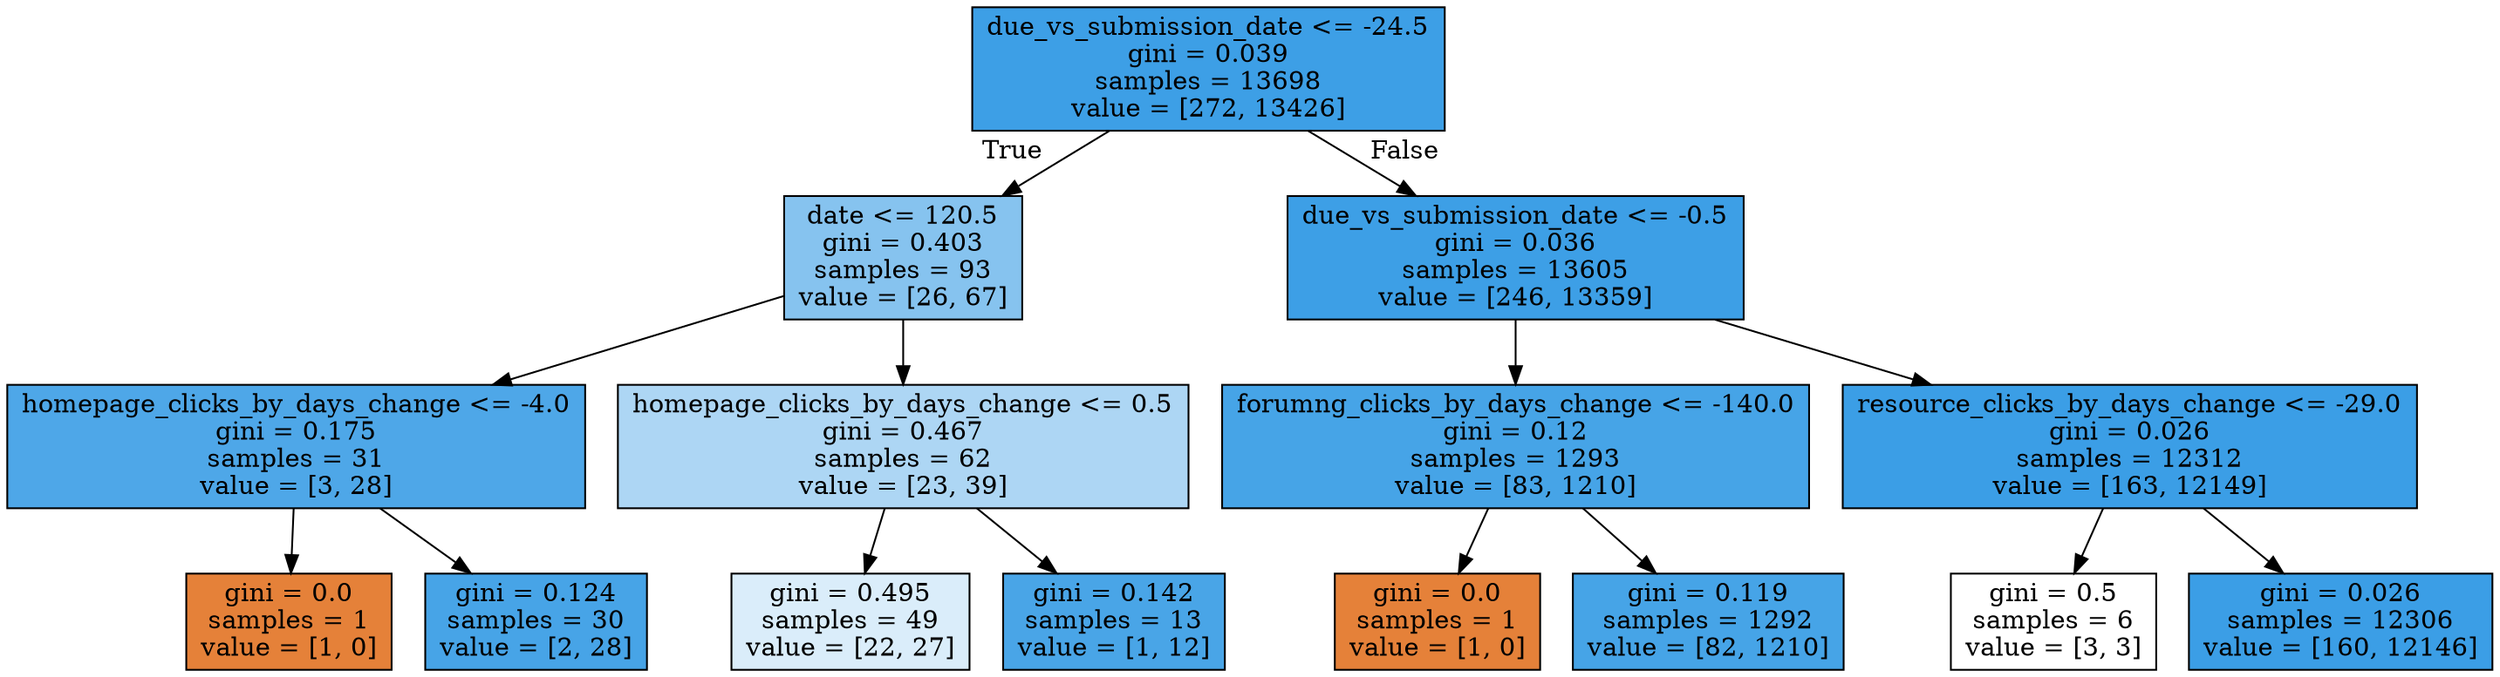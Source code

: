 digraph Tree {
node [shape=box, style="filled", color="black"] ;
0 [label="due_vs_submission_date <= -24.5\ngini = 0.039\nsamples = 13698\nvalue = [272, 13426]", fillcolor="#399de5fa"] ;
1 [label="date <= 120.5\ngini = 0.403\nsamples = 93\nvalue = [26, 67]", fillcolor="#399de59c"] ;
0 -> 1 [labeldistance=2.5, labelangle=45, headlabel="True"] ;
2 [label="homepage_clicks_by_days_change <= -4.0\ngini = 0.175\nsamples = 31\nvalue = [3, 28]", fillcolor="#399de5e4"] ;
1 -> 2 ;
3 [label="gini = 0.0\nsamples = 1\nvalue = [1, 0]", fillcolor="#e58139ff"] ;
2 -> 3 ;
4 [label="gini = 0.124\nsamples = 30\nvalue = [2, 28]", fillcolor="#399de5ed"] ;
2 -> 4 ;
5 [label="homepage_clicks_by_days_change <= 0.5\ngini = 0.467\nsamples = 62\nvalue = [23, 39]", fillcolor="#399de569"] ;
1 -> 5 ;
6 [label="gini = 0.495\nsamples = 49\nvalue = [22, 27]", fillcolor="#399de52f"] ;
5 -> 6 ;
7 [label="gini = 0.142\nsamples = 13\nvalue = [1, 12]", fillcolor="#399de5ea"] ;
5 -> 7 ;
8 [label="due_vs_submission_date <= -0.5\ngini = 0.036\nsamples = 13605\nvalue = [246, 13359]", fillcolor="#399de5fa"] ;
0 -> 8 [labeldistance=2.5, labelangle=-45, headlabel="False"] ;
9 [label="forumng_clicks_by_days_change <= -140.0\ngini = 0.12\nsamples = 1293\nvalue = [83, 1210]", fillcolor="#399de5ee"] ;
8 -> 9 ;
10 [label="gini = 0.0\nsamples = 1\nvalue = [1, 0]", fillcolor="#e58139ff"] ;
9 -> 10 ;
11 [label="gini = 0.119\nsamples = 1292\nvalue = [82, 1210]", fillcolor="#399de5ee"] ;
9 -> 11 ;
12 [label="resource_clicks_by_days_change <= -29.0\ngini = 0.026\nsamples = 12312\nvalue = [163, 12149]", fillcolor="#399de5fc"] ;
8 -> 12 ;
13 [label="gini = 0.5\nsamples = 6\nvalue = [3, 3]", fillcolor="#e5813900"] ;
12 -> 13 ;
14 [label="gini = 0.026\nsamples = 12306\nvalue = [160, 12146]", fillcolor="#399de5fc"] ;
12 -> 14 ;
}